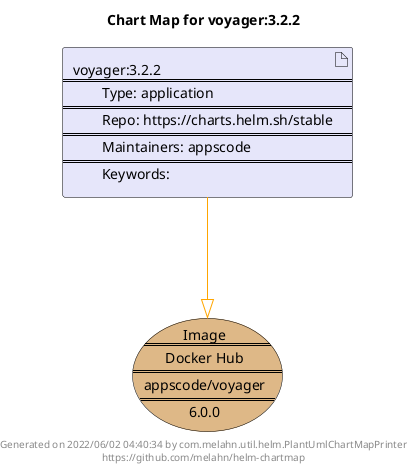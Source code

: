 @startuml
skinparam linetype ortho
skinparam backgroundColor white
skinparam usecaseBorderColor black
skinparam usecaseArrowColor LightSlateGray
skinparam artifactBorderColor black
skinparam artifactArrowColor LightSlateGray

title Chart Map for voyager:3.2.2

'There is one referenced Helm Chart
artifact "voyager:3.2.2\n====\n\tType: application\n====\n\tRepo: https://charts.helm.sh/stable\n====\n\tMaintainers: appscode\n====\n\tKeywords: " as voyager_3_2_2 #Lavender

'There is one referenced Docker Image
usecase "Image\n====\nDocker Hub\n====\nappscode/voyager\n====\n6.0.0" as appscode_voyager_6_0_0 #BurlyWood

'Chart Dependencies
voyager_3_2_2--[#orange]-|>appscode_voyager_6_0_0

center footer Generated on 2022/06/02 04:40:34 by com.melahn.util.helm.PlantUmlChartMapPrinter\nhttps://github.com/melahn/helm-chartmap
@enduml
